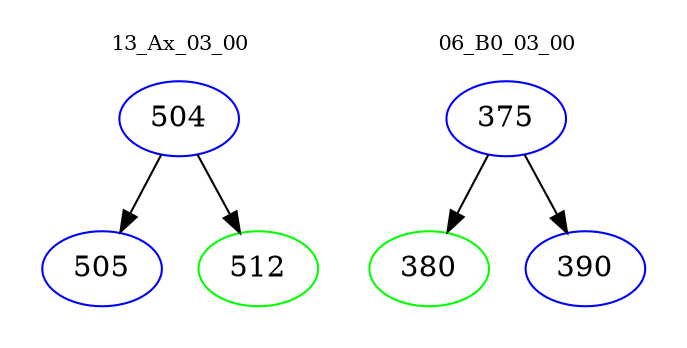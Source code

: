 digraph{
subgraph cluster_0 {
color = white
label = "13_Ax_03_00";
fontsize=10;
T0_504 [label="504", color="blue"]
T0_504 -> T0_505 [color="black"]
T0_505 [label="505", color="blue"]
T0_504 -> T0_512 [color="black"]
T0_512 [label="512", color="green"]
}
subgraph cluster_1 {
color = white
label = "06_B0_03_00";
fontsize=10;
T1_375 [label="375", color="blue"]
T1_375 -> T1_380 [color="black"]
T1_380 [label="380", color="green"]
T1_375 -> T1_390 [color="black"]
T1_390 [label="390", color="blue"]
}
}
